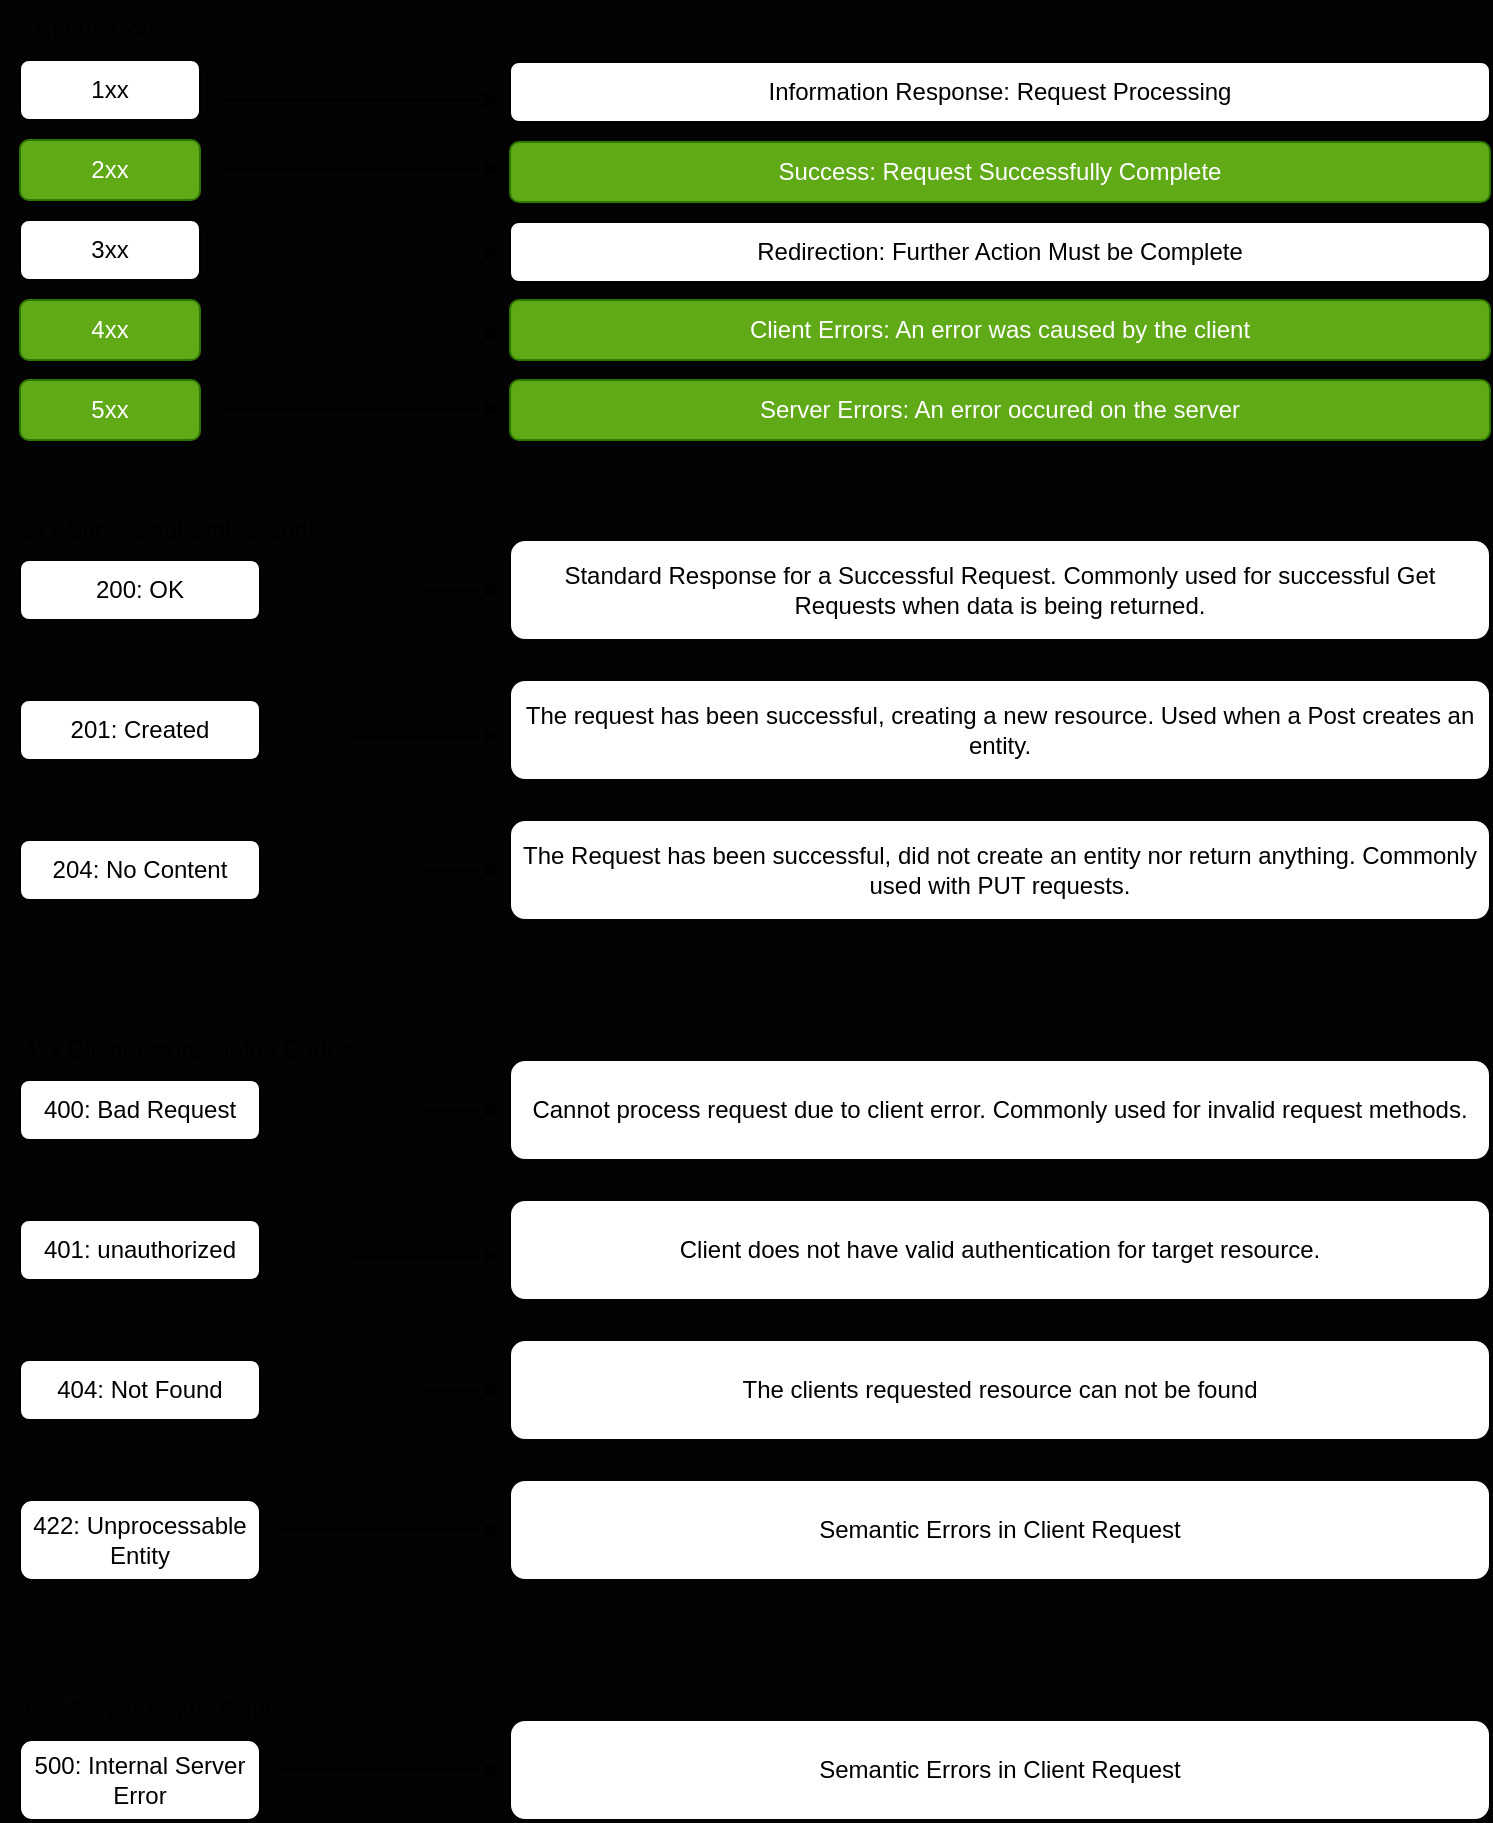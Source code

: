 <mxfile>
    <diagram id="kAt_RZjUbVZYDaUgvY-5" name="Page-1">
        <mxGraphModel dx="796" dy="432" grid="1" gridSize="10" guides="1" tooltips="1" connect="1" arrows="1" fold="1" page="1" pageScale="1" pageWidth="850" pageHeight="1100" background="#030303" math="0" shadow="0">
            <root>
                <mxCell id="0"/>
                <mxCell id="1" parent="0"/>
                <mxCell id="2" value="1xx" style="rounded=1;whiteSpace=wrap;html=1;" parent="1" vertex="1">
                    <mxGeometry x="80" y="200" width="90" height="30" as="geometry"/>
                </mxCell>
                <mxCell id="3" value="Status Codes:" style="text;html=1;align=center;verticalAlign=middle;resizable=0;points=[];autosize=1;strokeColor=none;fillColor=none;" parent="1" vertex="1">
                    <mxGeometry x="75" y="170" width="100" height="30" as="geometry"/>
                </mxCell>
                <mxCell id="4" value="2xx" style="rounded=1;whiteSpace=wrap;html=1;fillColor=#60a917;fontColor=#ffffff;strokeColor=#2D7600;" parent="1" vertex="1">
                    <mxGeometry x="80" y="240" width="90" height="30" as="geometry"/>
                </mxCell>
                <mxCell id="5" value="3xx" style="rounded=1;whiteSpace=wrap;html=1;" parent="1" vertex="1">
                    <mxGeometry x="80" y="280" width="90" height="30" as="geometry"/>
                </mxCell>
                <mxCell id="6" value="4xx" style="rounded=1;whiteSpace=wrap;html=1;fillColor=#60a917;fontColor=#ffffff;strokeColor=#2D7600;" parent="1" vertex="1">
                    <mxGeometry x="80" y="320" width="90" height="30" as="geometry"/>
                </mxCell>
                <mxCell id="7" value="5xx" style="rounded=1;whiteSpace=wrap;html=1;fillColor=#60a917;fontColor=#ffffff;strokeColor=#2D7600;" parent="1" vertex="1">
                    <mxGeometry x="80" y="360" width="90" height="30" as="geometry"/>
                </mxCell>
                <mxCell id="9" value="" style="endArrow=classic;html=1;" parent="1" edge="1">
                    <mxGeometry width="50" height="50" relative="1" as="geometry">
                        <mxPoint x="180" y="220" as="sourcePoint"/>
                        <mxPoint x="320" y="220" as="targetPoint"/>
                    </mxGeometry>
                </mxCell>
                <mxCell id="10" value="" style="endArrow=classic;html=1;" parent="1" edge="1">
                    <mxGeometry width="50" height="50" relative="1" as="geometry">
                        <mxPoint x="180" y="254.5" as="sourcePoint"/>
                        <mxPoint x="320" y="254.5" as="targetPoint"/>
                    </mxGeometry>
                </mxCell>
                <mxCell id="11" value="" style="endArrow=classic;html=1;" parent="1" edge="1">
                    <mxGeometry width="50" height="50" relative="1" as="geometry">
                        <mxPoint x="180" y="296.5" as="sourcePoint"/>
                        <mxPoint x="320" y="296.5" as="targetPoint"/>
                    </mxGeometry>
                </mxCell>
                <mxCell id="12" value="" style="endArrow=classic;html=1;" parent="1" edge="1">
                    <mxGeometry width="50" height="50" relative="1" as="geometry">
                        <mxPoint x="180" y="337" as="sourcePoint"/>
                        <mxPoint x="320" y="337" as="targetPoint"/>
                    </mxGeometry>
                </mxCell>
                <mxCell id="13" value="" style="endArrow=classic;html=1;" parent="1" edge="1">
                    <mxGeometry width="50" height="50" relative="1" as="geometry">
                        <mxPoint x="180" y="374.5" as="sourcePoint"/>
                        <mxPoint x="320" y="374.5" as="targetPoint"/>
                    </mxGeometry>
                </mxCell>
                <mxCell id="14" value="Information Response: Request Processing" style="rounded=1;whiteSpace=wrap;html=1;" parent="1" vertex="1">
                    <mxGeometry x="325" y="201" width="490" height="30" as="geometry"/>
                </mxCell>
                <mxCell id="15" value="Redirection: Further Action Must be Complete" style="rounded=1;whiteSpace=wrap;html=1;" parent="1" vertex="1">
                    <mxGeometry x="325" y="281" width="490" height="30" as="geometry"/>
                </mxCell>
                <mxCell id="16" value="Success: Request Successfully Complete" style="rounded=1;whiteSpace=wrap;html=1;fillColor=#60a917;fontColor=#ffffff;strokeColor=#2D7600;" parent="1" vertex="1">
                    <mxGeometry x="325" y="241" width="490" height="30" as="geometry"/>
                </mxCell>
                <mxCell id="17" value="Client Errors: An error was caused by the client" style="rounded=1;whiteSpace=wrap;html=1;fillColor=#60a917;fontColor=#ffffff;strokeColor=#2D7600;" parent="1" vertex="1">
                    <mxGeometry x="325" y="320" width="490" height="30" as="geometry"/>
                </mxCell>
                <mxCell id="18" value="Server Errors: An error occured on the server" style="rounded=1;whiteSpace=wrap;html=1;fillColor=#60a917;fontColor=#ffffff;strokeColor=#2D7600;" parent="1" vertex="1">
                    <mxGeometry x="325" y="360" width="490" height="30" as="geometry"/>
                </mxCell>
                <mxCell id="19" value="2xx Successful Status Codes:" style="text;html=1;align=center;verticalAlign=middle;resizable=0;points=[];autosize=1;strokeColor=none;fillColor=none;" parent="1" vertex="1">
                    <mxGeometry x="70" y="420" width="180" height="30" as="geometry"/>
                </mxCell>
                <mxCell id="20" value="200: OK" style="rounded=1;whiteSpace=wrap;html=1;" parent="1" vertex="1">
                    <mxGeometry x="80" y="450" width="120" height="30" as="geometry"/>
                </mxCell>
                <mxCell id="21" value="201: Created" style="rounded=1;whiteSpace=wrap;html=1;" parent="1" vertex="1">
                    <mxGeometry x="80" y="520" width="120" height="30" as="geometry"/>
                </mxCell>
                <mxCell id="22" value="204: No Content" style="rounded=1;whiteSpace=wrap;html=1;" parent="1" vertex="1">
                    <mxGeometry x="80" y="590" width="120" height="30" as="geometry"/>
                </mxCell>
                <mxCell id="23" value="" style="endArrow=classic;html=1;" parent="1" edge="1">
                    <mxGeometry width="50" height="50" relative="1" as="geometry">
                        <mxPoint x="210" y="464.5" as="sourcePoint"/>
                        <mxPoint x="320" y="465" as="targetPoint"/>
                    </mxGeometry>
                </mxCell>
                <mxCell id="24" value="" style="endArrow=classic;html=1;" parent="1" edge="1">
                    <mxGeometry width="50" height="50" relative="1" as="geometry">
                        <mxPoint x="210" y="538" as="sourcePoint"/>
                        <mxPoint x="320" y="538.5" as="targetPoint"/>
                    </mxGeometry>
                </mxCell>
                <mxCell id="25" value="" style="endArrow=classic;html=1;" parent="1" edge="1">
                    <mxGeometry width="50" height="50" relative="1" as="geometry">
                        <mxPoint x="210" y="604.5" as="sourcePoint"/>
                        <mxPoint x="320" y="605" as="targetPoint"/>
                    </mxGeometry>
                </mxCell>
                <mxCell id="27" value="Standard Response for a Successful Request. Commonly used for successful Get Requests when data is being returned." style="rounded=1;whiteSpace=wrap;html=1;" parent="1" vertex="1">
                    <mxGeometry x="325" y="440" width="490" height="50" as="geometry"/>
                </mxCell>
                <mxCell id="28" value="The request has been successful, creating a new resource. Used when a Post creates an entity." style="rounded=1;whiteSpace=wrap;html=1;" parent="1" vertex="1">
                    <mxGeometry x="325" y="510" width="490" height="50" as="geometry"/>
                </mxCell>
                <mxCell id="29" value="The Request has been successful, did not create an entity nor return anything. Commonly used with PUT requests." style="rounded=1;whiteSpace=wrap;html=1;" parent="1" vertex="1">
                    <mxGeometry x="325" y="580" width="490" height="50" as="geometry"/>
                </mxCell>
                <mxCell id="39" value="400: Bad Request" style="rounded=1;whiteSpace=wrap;html=1;" parent="1" vertex="1">
                    <mxGeometry x="80" y="710" width="120" height="30" as="geometry"/>
                </mxCell>
                <mxCell id="40" value="401: unauthorized" style="rounded=1;whiteSpace=wrap;html=1;" parent="1" vertex="1">
                    <mxGeometry x="80" y="780" width="120" height="30" as="geometry"/>
                </mxCell>
                <mxCell id="41" value="404: Not Found" style="rounded=1;whiteSpace=wrap;html=1;" parent="1" vertex="1">
                    <mxGeometry x="80" y="850" width="120" height="30" as="geometry"/>
                </mxCell>
                <mxCell id="42" value="" style="endArrow=classic;html=1;" parent="1" edge="1">
                    <mxGeometry width="50" height="50" relative="1" as="geometry">
                        <mxPoint x="210" y="724.5" as="sourcePoint"/>
                        <mxPoint x="320" y="725" as="targetPoint"/>
                    </mxGeometry>
                </mxCell>
                <mxCell id="43" value="" style="endArrow=classic;html=1;" parent="1" edge="1">
                    <mxGeometry width="50" height="50" relative="1" as="geometry">
                        <mxPoint x="210" y="798" as="sourcePoint"/>
                        <mxPoint x="320" y="798.5" as="targetPoint"/>
                    </mxGeometry>
                </mxCell>
                <mxCell id="44" value="" style="endArrow=classic;html=1;" parent="1" edge="1">
                    <mxGeometry width="50" height="50" relative="1" as="geometry">
                        <mxPoint x="210" y="864.5" as="sourcePoint"/>
                        <mxPoint x="320" y="865" as="targetPoint"/>
                    </mxGeometry>
                </mxCell>
                <mxCell id="45" value="Cannot process request due to client error. Commonly used for invalid request methods." style="rounded=1;whiteSpace=wrap;html=1;" parent="1" vertex="1">
                    <mxGeometry x="325" y="700" width="490" height="50" as="geometry"/>
                </mxCell>
                <mxCell id="46" value="Client does not have valid authentication for target resource." style="rounded=1;whiteSpace=wrap;html=1;" parent="1" vertex="1">
                    <mxGeometry x="325" y="770" width="490" height="50" as="geometry"/>
                </mxCell>
                <mxCell id="47" value="The clients requested resource can not be found" style="rounded=1;whiteSpace=wrap;html=1;" parent="1" vertex="1">
                    <mxGeometry x="325" y="840" width="490" height="50" as="geometry"/>
                </mxCell>
                <mxCell id="48" value="4xx Client Errors Status Codes:" style="text;html=1;align=center;verticalAlign=middle;resizable=0;points=[];autosize=1;strokeColor=none;fillColor=none;" parent="1" vertex="1">
                    <mxGeometry x="70" y="680" width="190" height="30" as="geometry"/>
                </mxCell>
                <mxCell id="49" value="422: Unprocessable Entity" style="rounded=1;whiteSpace=wrap;html=1;" parent="1" vertex="1">
                    <mxGeometry x="80" y="920" width="120" height="40" as="geometry"/>
                </mxCell>
                <mxCell id="50" value="" style="endArrow=classic;html=1;" parent="1" edge="1">
                    <mxGeometry width="50" height="50" relative="1" as="geometry">
                        <mxPoint x="210" y="934.5" as="sourcePoint"/>
                        <mxPoint x="320" y="935" as="targetPoint"/>
                    </mxGeometry>
                </mxCell>
                <mxCell id="51" value="Semantic Errors in Client Request" style="rounded=1;whiteSpace=wrap;html=1;" parent="1" vertex="1">
                    <mxGeometry x="325" y="910" width="490" height="50" as="geometry"/>
                </mxCell>
                <mxCell id="52" value="500: Internal Server Error" style="rounded=1;whiteSpace=wrap;html=1;" parent="1" vertex="1">
                    <mxGeometry x="80" y="1040" width="120" height="40" as="geometry"/>
                </mxCell>
                <mxCell id="53" value="" style="endArrow=classic;html=1;" parent="1" edge="1">
                    <mxGeometry width="50" height="50" relative="1" as="geometry">
                        <mxPoint x="210" y="1054.5" as="sourcePoint"/>
                        <mxPoint x="320" y="1055" as="targetPoint"/>
                    </mxGeometry>
                </mxCell>
                <mxCell id="54" value="Semantic Errors in Client Request" style="rounded=1;whiteSpace=wrap;html=1;" parent="1" vertex="1">
                    <mxGeometry x="325" y="1030" width="490" height="50" as="geometry"/>
                </mxCell>
                <mxCell id="55" value="5xx Server Status Codes:" style="text;html=1;align=center;verticalAlign=middle;resizable=0;points=[];autosize=1;strokeColor=none;fillColor=none;" parent="1" vertex="1">
                    <mxGeometry x="70" y="1010" width="160" height="30" as="geometry"/>
                </mxCell>
            </root>
        </mxGraphModel>
    </diagram>
</mxfile>